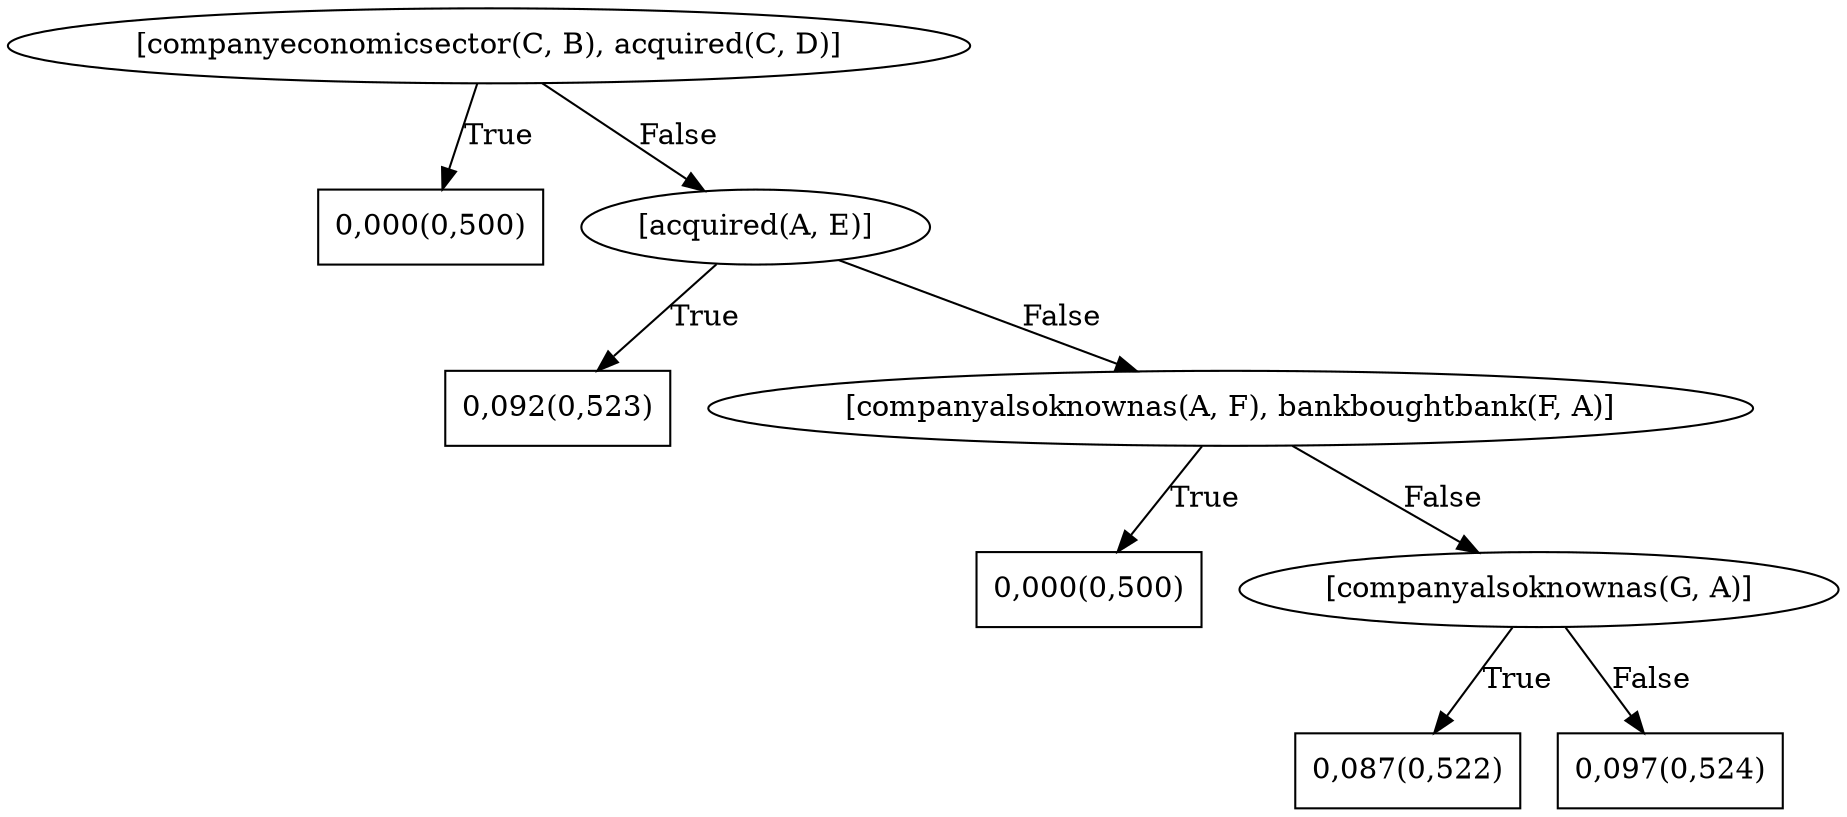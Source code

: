 digraph G{ 
1[label = "[companyeconomicsector(C, B), acquired(C, D)]"];
1 -> 2[label="True"];
1 -> 3[label="False"];
2[shape = box,label = "0,000(0,500)"];
3[label = "[acquired(A, E)]"];
3 -> 4[label="True"];
3 -> 5[label="False"];
4[shape = box,label = "0,092(0,523)"];
5[label = "[companyalsoknownas(A, F), bankboughtbank(F, A)]"];
5 -> 6[label="True"];
5 -> 7[label="False"];
6[shape = box,label = "0,000(0,500)"];
7[label = "[companyalsoknownas(G, A)]"];
7 -> 8[label="True"];
7 -> 9[label="False"];
8[shape = box,label = "0,087(0,522)"];
9[shape = box,label = "0,097(0,524)"];
}
